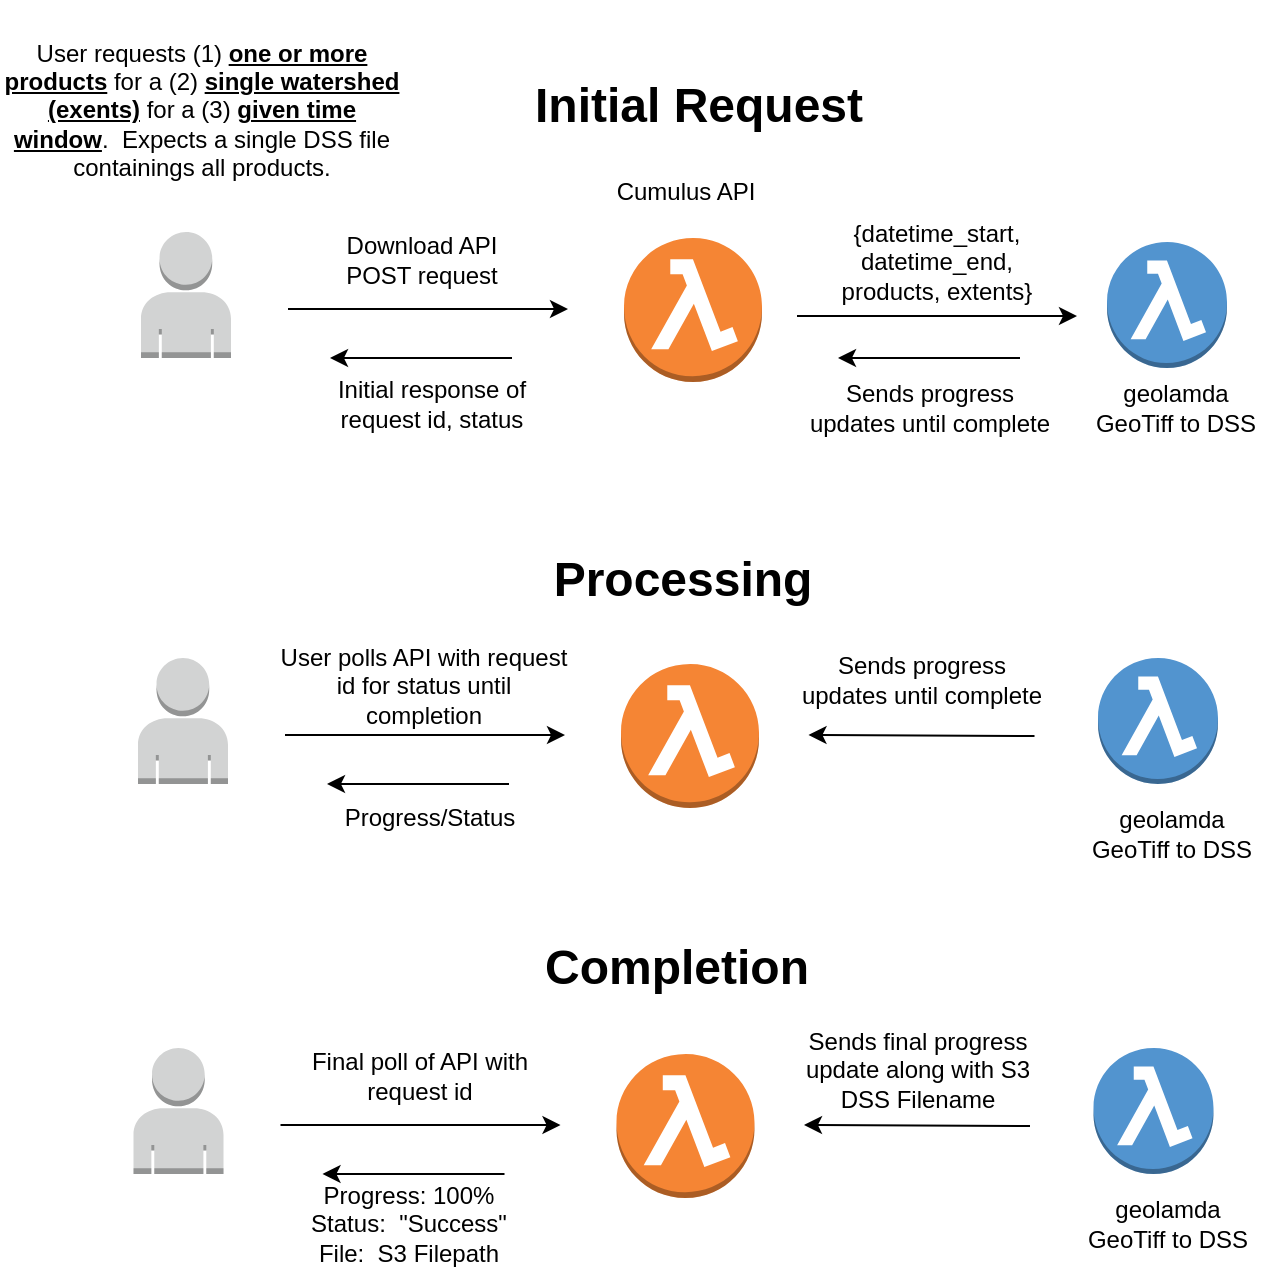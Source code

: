 <mxfile version="13.1.3">
    <diagram id="6hGFLwfOUW9BJ-s0fimq" name="Page-1">
        <mxGraphModel dx="1054" dy="1874" grid="0" gridSize="10" guides="1" tooltips="1" connect="1" arrows="1" fold="1" page="1" pageScale="1" pageWidth="827" pageHeight="1169" math="0" shadow="0">
            <root>
                <mxCell id="0"/>
                <mxCell id="1" parent="0"/>
                <mxCell id="2" value="" style="outlineConnect=0;dashed=0;verticalLabelPosition=bottom;verticalAlign=top;align=center;html=1;shape=mxgraph.aws3.lambda_function;fillColor=#F58534;gradientColor=none;" vertex="1" parent="1">
                    <mxGeometry x="327" y="112" width="69" height="72" as="geometry"/>
                </mxCell>
                <mxCell id="3" value="Download API POST request" style="text;html=1;strokeColor=none;fillColor=none;align=center;verticalAlign=middle;whiteSpace=wrap;rounded=0;" vertex="1" parent="1">
                    <mxGeometry x="178" y="103" width="95.5" height="40" as="geometry"/>
                </mxCell>
                <mxCell id="4" value="" style="endArrow=classic;html=1;" edge="1" parent="1">
                    <mxGeometry width="50" height="50" relative="1" as="geometry">
                        <mxPoint x="413.5" y="151" as="sourcePoint"/>
                        <mxPoint x="553.5" y="151" as="targetPoint"/>
                    </mxGeometry>
                </mxCell>
                <mxCell id="6" value="geolamda GeoTiff to DSS" style="text;html=1;strokeColor=none;fillColor=none;align=center;verticalAlign=middle;whiteSpace=wrap;rounded=0;" vertex="1" parent="1">
                    <mxGeometry x="554.5" y="177" width="95.5" height="40" as="geometry"/>
                </mxCell>
                <mxCell id="7" value="{datetime_start,&lt;br&gt;datetime_end,&lt;br&gt;products, extents}" style="text;html=1;strokeColor=none;fillColor=none;align=center;verticalAlign=middle;whiteSpace=wrap;rounded=0;" vertex="1" parent="1">
                    <mxGeometry x="428" y="88" width="111" height="71" as="geometry"/>
                </mxCell>
                <mxCell id="8" value="" style="outlineConnect=0;dashed=0;verticalLabelPosition=bottom;verticalAlign=top;align=center;html=1;shape=mxgraph.aws3.user;fillColor=#D2D3D3;gradientColor=none;" vertex="1" parent="1">
                    <mxGeometry x="85.5" y="109" width="45" height="63" as="geometry"/>
                </mxCell>
                <mxCell id="9" value="User requests (1)&amp;nbsp;&lt;b&gt;&lt;u&gt;one or more products&lt;/u&gt;&lt;/b&gt; for a (2)&amp;nbsp;&lt;b&gt;&lt;u&gt;single watershed (exents)&lt;/u&gt;&lt;/b&gt; for a (3)&amp;nbsp;&lt;b&gt;&lt;u&gt;given time window&lt;/u&gt;&lt;/b&gt;.&amp;nbsp; Expects a single DSS file containings all products." style="text;html=1;strokeColor=none;fillColor=none;align=center;verticalAlign=middle;whiteSpace=wrap;rounded=0;" vertex="1" parent="1">
                    <mxGeometry x="15" y="-7" width="202" height="110" as="geometry"/>
                </mxCell>
                <mxCell id="14" value="" style="endArrow=classic;html=1;" edge="1" parent="1">
                    <mxGeometry width="50" height="50" relative="1" as="geometry">
                        <mxPoint x="159" y="147.5" as="sourcePoint"/>
                        <mxPoint x="299" y="147.5" as="targetPoint"/>
                    </mxGeometry>
                </mxCell>
                <mxCell id="15" value="" style="endArrow=classic;html=1;" edge="1" parent="1">
                    <mxGeometry width="50" height="50" relative="1" as="geometry">
                        <mxPoint x="271" y="172" as="sourcePoint"/>
                        <mxPoint x="180" y="172" as="targetPoint"/>
                    </mxGeometry>
                </mxCell>
                <mxCell id="17" value="Initial response of request id, status" style="text;html=1;strokeColor=none;fillColor=none;align=center;verticalAlign=middle;whiteSpace=wrap;rounded=0;" vertex="1" parent="1">
                    <mxGeometry x="181" y="175" width="100" height="40" as="geometry"/>
                </mxCell>
                <mxCell id="18" value="Cumulus API" style="text;html=1;strokeColor=none;fillColor=none;align=center;verticalAlign=middle;whiteSpace=wrap;rounded=0;" vertex="1" parent="1">
                    <mxGeometry x="310" y="69" width="95.5" height="40" as="geometry"/>
                </mxCell>
                <mxCell id="19" value="" style="outlineConnect=0;dashed=0;verticalLabelPosition=bottom;verticalAlign=top;align=center;html=1;shape=mxgraph.aws3.lambda_function;fillColor=#5294CF;gradientColor=none;" vertex="1" parent="1">
                    <mxGeometry x="568.5" y="114" width="60" height="63" as="geometry"/>
                </mxCell>
                <mxCell id="21" value="Sends progress updates until complete" style="text;html=1;strokeColor=none;fillColor=none;align=center;verticalAlign=middle;whiteSpace=wrap;rounded=0;" vertex="1" parent="1">
                    <mxGeometry x="414" y="177" width="131.5" height="40" as="geometry"/>
                </mxCell>
                <mxCell id="22" value="" style="endArrow=classic;html=1;" edge="1" parent="1">
                    <mxGeometry width="50" height="50" relative="1" as="geometry">
                        <mxPoint x="525" y="172" as="sourcePoint"/>
                        <mxPoint x="434" y="172" as="targetPoint"/>
                    </mxGeometry>
                </mxCell>
                <mxCell id="24" value="" style="outlineConnect=0;dashed=0;verticalLabelPosition=bottom;verticalAlign=top;align=center;html=1;shape=mxgraph.aws3.lambda_function;fillColor=#F58534;gradientColor=none;" vertex="1" parent="1">
                    <mxGeometry x="325.5" y="325" width="69" height="72" as="geometry"/>
                </mxCell>
                <mxCell id="25" value="User polls API with request id for status until completion" style="text;html=1;strokeColor=none;fillColor=none;align=center;verticalAlign=middle;whiteSpace=wrap;rounded=0;" vertex="1" parent="1">
                    <mxGeometry x="154" y="316" width="146" height="40" as="geometry"/>
                </mxCell>
                <mxCell id="27" value="geolamda GeoTiff to DSS" style="text;html=1;strokeColor=none;fillColor=none;align=center;verticalAlign=middle;whiteSpace=wrap;rounded=0;" vertex="1" parent="1">
                    <mxGeometry x="553" y="390" width="95.5" height="40" as="geometry"/>
                </mxCell>
                <mxCell id="29" value="" style="outlineConnect=0;dashed=0;verticalLabelPosition=bottom;verticalAlign=top;align=center;html=1;shape=mxgraph.aws3.user;fillColor=#D2D3D3;gradientColor=none;" vertex="1" parent="1">
                    <mxGeometry x="84" y="322" width="45" height="63" as="geometry"/>
                </mxCell>
                <mxCell id="30" value="" style="endArrow=classic;html=1;" edge="1" parent="1">
                    <mxGeometry width="50" height="50" relative="1" as="geometry">
                        <mxPoint x="157.5" y="360.5" as="sourcePoint"/>
                        <mxPoint x="297.5" y="360.5" as="targetPoint"/>
                    </mxGeometry>
                </mxCell>
                <mxCell id="31" value="" style="endArrow=classic;html=1;" edge="1" parent="1">
                    <mxGeometry width="50" height="50" relative="1" as="geometry">
                        <mxPoint x="269.5" y="385" as="sourcePoint"/>
                        <mxPoint x="178.5" y="385" as="targetPoint"/>
                    </mxGeometry>
                </mxCell>
                <mxCell id="32" value="Progress/Status" style="text;html=1;strokeColor=none;fillColor=none;align=center;verticalAlign=middle;whiteSpace=wrap;rounded=0;" vertex="1" parent="1">
                    <mxGeometry x="179.5" y="388" width="100" height="28" as="geometry"/>
                </mxCell>
                <mxCell id="33" value="" style="outlineConnect=0;dashed=0;verticalLabelPosition=bottom;verticalAlign=top;align=center;html=1;shape=mxgraph.aws3.lambda_function;fillColor=#5294CF;gradientColor=none;" vertex="1" parent="1">
                    <mxGeometry x="564" y="322" width="60" height="63" as="geometry"/>
                </mxCell>
                <mxCell id="34" value="Sends progress updates until complete" style="text;html=1;strokeColor=none;fillColor=none;align=center;verticalAlign=middle;whiteSpace=wrap;rounded=0;" vertex="1" parent="1">
                    <mxGeometry x="410" y="313" width="131.5" height="40" as="geometry"/>
                </mxCell>
                <mxCell id="35" value="" style="endArrow=classic;html=1;" edge="1" parent="1">
                    <mxGeometry width="50" height="50" relative="1" as="geometry">
                        <mxPoint x="532.25" y="361" as="sourcePoint"/>
                        <mxPoint x="419.25" y="360.5" as="targetPoint"/>
                    </mxGeometry>
                </mxCell>
                <mxCell id="36" value="Initial Request" style="text;strokeColor=none;fillColor=none;html=1;fontSize=24;fontStyle=1;verticalAlign=middle;align=center;" vertex="1" parent="1">
                    <mxGeometry x="314" y="26" width="100" height="40" as="geometry"/>
                </mxCell>
                <mxCell id="39" value="Processing" style="text;strokeColor=none;fillColor=none;html=1;fontSize=24;fontStyle=1;verticalAlign=middle;align=center;" vertex="1" parent="1">
                    <mxGeometry x="305.5" y="263" width="100" height="40" as="geometry"/>
                </mxCell>
                <mxCell id="42" value="" style="outlineConnect=0;dashed=0;verticalLabelPosition=bottom;verticalAlign=top;align=center;html=1;shape=mxgraph.aws3.lambda_function;fillColor=#F58534;gradientColor=none;" vertex="1" parent="1">
                    <mxGeometry x="323.25" y="520" width="69" height="72" as="geometry"/>
                </mxCell>
                <mxCell id="43" value="Final poll of API with request id" style="text;html=1;strokeColor=none;fillColor=none;align=center;verticalAlign=middle;whiteSpace=wrap;rounded=0;" vertex="1" parent="1">
                    <mxGeometry x="151.75" y="511" width="146" height="40" as="geometry"/>
                </mxCell>
                <mxCell id="44" value="geolamda GeoTiff to DSS" style="text;html=1;strokeColor=none;fillColor=none;align=center;verticalAlign=middle;whiteSpace=wrap;rounded=0;" vertex="1" parent="1">
                    <mxGeometry x="550.75" y="585" width="95.5" height="40" as="geometry"/>
                </mxCell>
                <mxCell id="45" value="" style="outlineConnect=0;dashed=0;verticalLabelPosition=bottom;verticalAlign=top;align=center;html=1;shape=mxgraph.aws3.user;fillColor=#D2D3D3;gradientColor=none;" vertex="1" parent="1">
                    <mxGeometry x="81.75" y="517" width="45" height="63" as="geometry"/>
                </mxCell>
                <mxCell id="46" value="" style="endArrow=classic;html=1;" edge="1" parent="1">
                    <mxGeometry width="50" height="50" relative="1" as="geometry">
                        <mxPoint x="155.25" y="555.5" as="sourcePoint"/>
                        <mxPoint x="295.25" y="555.5" as="targetPoint"/>
                    </mxGeometry>
                </mxCell>
                <mxCell id="47" value="" style="endArrow=classic;html=1;" edge="1" parent="1">
                    <mxGeometry width="50" height="50" relative="1" as="geometry">
                        <mxPoint x="267.25" y="580" as="sourcePoint"/>
                        <mxPoint x="176.25" y="580" as="targetPoint"/>
                    </mxGeometry>
                </mxCell>
                <mxCell id="48" value="Progress: 100%&lt;br&gt;Status:&amp;nbsp; &quot;Success&quot;&lt;br&gt;File:&amp;nbsp; S3 Filepath" style="text;html=1;strokeColor=none;fillColor=none;align=center;verticalAlign=middle;whiteSpace=wrap;rounded=0;" vertex="1" parent="1">
                    <mxGeometry x="134.25" y="591" width="171.25" height="28" as="geometry"/>
                </mxCell>
                <mxCell id="49" value="" style="outlineConnect=0;dashed=0;verticalLabelPosition=bottom;verticalAlign=top;align=center;html=1;shape=mxgraph.aws3.lambda_function;fillColor=#5294CF;gradientColor=none;" vertex="1" parent="1">
                    <mxGeometry x="561.75" y="517" width="60" height="63" as="geometry"/>
                </mxCell>
                <mxCell id="50" value="Sends final progress update along with S3 DSS Filename" style="text;html=1;strokeColor=none;fillColor=none;align=center;verticalAlign=middle;whiteSpace=wrap;rounded=0;" vertex="1" parent="1">
                    <mxGeometry x="407.75" y="508" width="131.5" height="40" as="geometry"/>
                </mxCell>
                <mxCell id="51" value="" style="endArrow=classic;html=1;" edge="1" parent="1">
                    <mxGeometry width="50" height="50" relative="1" as="geometry">
                        <mxPoint x="530" y="556" as="sourcePoint"/>
                        <mxPoint x="417" y="555.5" as="targetPoint"/>
                    </mxGeometry>
                </mxCell>
                <mxCell id="52" value="Completion" style="text;strokeColor=none;fillColor=none;html=1;fontSize=24;fontStyle=1;verticalAlign=middle;align=center;" vertex="1" parent="1">
                    <mxGeometry x="303.25" y="457" width="100" height="40" as="geometry"/>
                </mxCell>
            </root>
        </mxGraphModel>
    </diagram>
</mxfile>